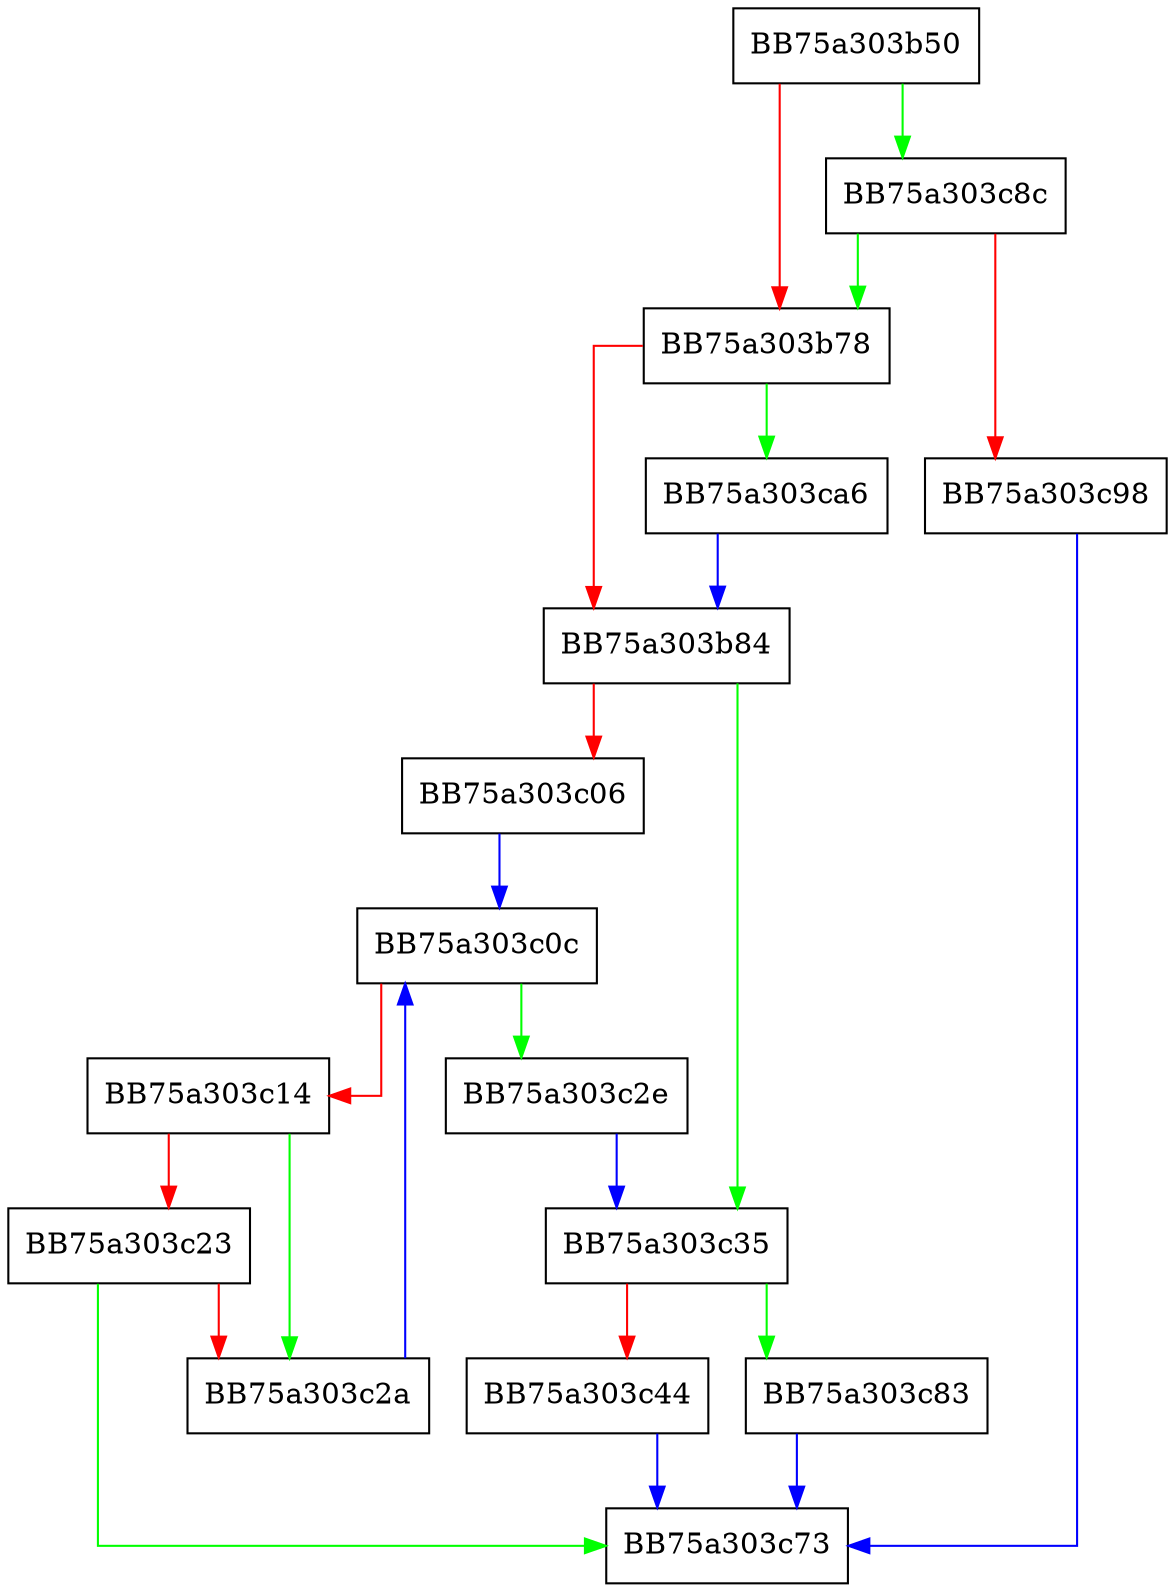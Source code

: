 digraph msil_get_stack_isum3_hi {
  node [shape="box"];
  graph [splines=ortho];
  BB75a303b50 -> BB75a303c8c [color="green"];
  BB75a303b50 -> BB75a303b78 [color="red"];
  BB75a303b78 -> BB75a303ca6 [color="green"];
  BB75a303b78 -> BB75a303b84 [color="red"];
  BB75a303b84 -> BB75a303c35 [color="green"];
  BB75a303b84 -> BB75a303c06 [color="red"];
  BB75a303c06 -> BB75a303c0c [color="blue"];
  BB75a303c0c -> BB75a303c2e [color="green"];
  BB75a303c0c -> BB75a303c14 [color="red"];
  BB75a303c14 -> BB75a303c2a [color="green"];
  BB75a303c14 -> BB75a303c23 [color="red"];
  BB75a303c23 -> BB75a303c73 [color="green"];
  BB75a303c23 -> BB75a303c2a [color="red"];
  BB75a303c2a -> BB75a303c0c [color="blue"];
  BB75a303c2e -> BB75a303c35 [color="blue"];
  BB75a303c35 -> BB75a303c83 [color="green"];
  BB75a303c35 -> BB75a303c44 [color="red"];
  BB75a303c44 -> BB75a303c73 [color="blue"];
  BB75a303c83 -> BB75a303c73 [color="blue"];
  BB75a303c8c -> BB75a303b78 [color="green"];
  BB75a303c8c -> BB75a303c98 [color="red"];
  BB75a303c98 -> BB75a303c73 [color="blue"];
  BB75a303ca6 -> BB75a303b84 [color="blue"];
}